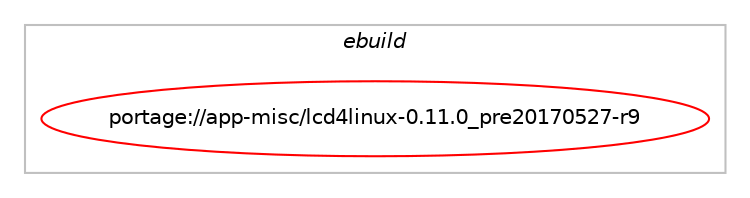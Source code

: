 digraph prolog {

# *************
# Graph options
# *************

newrank=true;
concentrate=true;
compound=true;
graph [rankdir=LR,fontname=Helvetica,fontsize=10,ranksep=1.5];#, ranksep=2.5, nodesep=0.2];
edge  [arrowhead=vee];
node  [fontname=Helvetica,fontsize=10];

# **********
# The ebuild
# **********

subgraph cluster_leftcol {
color=gray;
label=<<i>ebuild</i>>;
id [label="portage://app-misc/lcd4linux-0.11.0_pre20170527-r9", color=red, width=4, href="../app-misc/lcd4linux-0.11.0_pre20170527-r9.svg"];
}

# ****************
# The dependencies
# ****************

subgraph cluster_midcol {
color=gray;
label=<<i>dependencies</i>>;
subgraph cluster_compile {
fillcolor="#eeeeee";
style=filled;
label=<<i>compile</i>>;
# *** BEGIN UNKNOWN DEPENDENCY TYPE (TODO) ***
# id -> equal(use_conditional_group(positive,asterisk,portage://app-misc/lcd4linux-0.11.0_pre20170527-r9,[package_dependency(portage://app-misc/lcd4linux-0.11.0_pre20170527-r9,install,no,net-misc,asterisk,none,[,,],[],[])]))
# *** END UNKNOWN DEPENDENCY TYPE (TODO) ***

# *** BEGIN UNKNOWN DEPENDENCY TYPE (TODO) ***
# id -> equal(use_conditional_group(positive,dbus,portage://app-misc/lcd4linux-0.11.0_pre20170527-r9,[package_dependency(portage://app-misc/lcd4linux-0.11.0_pre20170527-r9,install,no,sys-apps,dbus,none,[,,],[],[])]))
# *** END UNKNOWN DEPENDENCY TYPE (TODO) ***

# *** BEGIN UNKNOWN DEPENDENCY TYPE (TODO) ***
# id -> equal(use_conditional_group(positive,gps,portage://app-misc/lcd4linux-0.11.0_pre20170527-r9,[package_dependency(portage://app-misc/lcd4linux-0.11.0_pre20170527-r9,install,no,dev-libs,nmeap,none,[,,],[],[])]))
# *** END UNKNOWN DEPENDENCY TYPE (TODO) ***

# *** BEGIN UNKNOWN DEPENDENCY TYPE (TODO) ***
# id -> equal(use_conditional_group(positive,hddtemp,portage://app-misc/lcd4linux-0.11.0_pre20170527-r9,[package_dependency(portage://app-misc/lcd4linux-0.11.0_pre20170527-r9,install,no,app-admin,hddtemp,none,[,,],[],[])]))
# *** END UNKNOWN DEPENDENCY TYPE (TODO) ***

# *** BEGIN UNKNOWN DEPENDENCY TYPE (TODO) ***
# id -> equal(use_conditional_group(positive,iconv,portage://app-misc/lcd4linux-0.11.0_pre20170527-r9,[package_dependency(portage://app-misc/lcd4linux-0.11.0_pre20170527-r9,install,no,virtual,libiconv,none,[,,],[],[])]))
# *** END UNKNOWN DEPENDENCY TYPE (TODO) ***

# *** BEGIN UNKNOWN DEPENDENCY TYPE (TODO) ***
# id -> equal(use_conditional_group(positive,lcd_devices_astusb,portage://app-misc/lcd4linux-0.11.0_pre20170527-r9,[package_dependency(portage://app-misc/lcd4linux-0.11.0_pre20170527-r9,install,no,virtual,libusb,none,[,,],[slot(0),equal],[])]))
# *** END UNKNOWN DEPENDENCY TYPE (TODO) ***

# *** BEGIN UNKNOWN DEPENDENCY TYPE (TODO) ***
# id -> equal(use_conditional_group(positive,lcd_devices_bwct,portage://app-misc/lcd4linux-0.11.0_pre20170527-r9,[package_dependency(portage://app-misc/lcd4linux-0.11.0_pre20170527-r9,install,no,virtual,libusb,none,[,,],[slot(0),equal],[])]))
# *** END UNKNOWN DEPENDENCY TYPE (TODO) ***

# *** BEGIN UNKNOWN DEPENDENCY TYPE (TODO) ***
# id -> equal(use_conditional_group(positive,lcd_devices_curses,portage://app-misc/lcd4linux-0.11.0_pre20170527-r9,[package_dependency(portage://app-misc/lcd4linux-0.11.0_pre20170527-r9,install,no,sys-libs,ncurses,none,[,,],[slot(0),equal],[])]))
# *** END UNKNOWN DEPENDENCY TYPE (TODO) ***

# *** BEGIN UNKNOWN DEPENDENCY TYPE (TODO) ***
# id -> equal(use_conditional_group(positive,lcd_devices_dpf,portage://app-misc/lcd4linux-0.11.0_pre20170527-r9,[package_dependency(portage://app-misc/lcd4linux-0.11.0_pre20170527-r9,install,no,virtual,libusb,none,[,,],[slot(0),equal],[])]))
# *** END UNKNOWN DEPENDENCY TYPE (TODO) ***

# *** BEGIN UNKNOWN DEPENDENCY TYPE (TODO) ***
# id -> equal(use_conditional_group(positive,lcd_devices_g15,portage://app-misc/lcd4linux-0.11.0_pre20170527-r9,[package_dependency(portage://app-misc/lcd4linux-0.11.0_pre20170527-r9,install,no,virtual,libusb,none,[,,],[slot(0),equal],[])]))
# *** END UNKNOWN DEPENDENCY TYPE (TODO) ***

# *** BEGIN UNKNOWN DEPENDENCY TYPE (TODO) ***
# id -> equal(use_conditional_group(positive,lcd_devices_glcd2usb,portage://app-misc/lcd4linux-0.11.0_pre20170527-r9,[package_dependency(portage://app-misc/lcd4linux-0.11.0_pre20170527-r9,install,no,virtual,libusb,none,[,,],[slot(0),equal],[])]))
# *** END UNKNOWN DEPENDENCY TYPE (TODO) ***

# *** BEGIN UNKNOWN DEPENDENCY TYPE (TODO) ***
# id -> equal(use_conditional_group(positive,lcd_devices_irlcd,portage://app-misc/lcd4linux-0.11.0_pre20170527-r9,[package_dependency(portage://app-misc/lcd4linux-0.11.0_pre20170527-r9,install,no,virtual,libusb,none,[,,],[slot(0),equal],[])]))
# *** END UNKNOWN DEPENDENCY TYPE (TODO) ***

# *** BEGIN UNKNOWN DEPENDENCY TYPE (TODO) ***
# id -> equal(use_conditional_group(positive,lcd_devices_lcd2usb,portage://app-misc/lcd4linux-0.11.0_pre20170527-r9,[package_dependency(portage://app-misc/lcd4linux-0.11.0_pre20170527-r9,install,no,virtual,libusb,none,[,,],[slot(0),equal],[])]))
# *** END UNKNOWN DEPENDENCY TYPE (TODO) ***

# *** BEGIN UNKNOWN DEPENDENCY TYPE (TODO) ***
# id -> equal(use_conditional_group(positive,lcd_devices_ledmatrix,portage://app-misc/lcd4linux-0.11.0_pre20170527-r9,[package_dependency(portage://app-misc/lcd4linux-0.11.0_pre20170527-r9,install,no,virtual,libusb,none,[,,],[slot(0),equal],[])]))
# *** END UNKNOWN DEPENDENCY TYPE (TODO) ***

# *** BEGIN UNKNOWN DEPENDENCY TYPE (TODO) ***
# id -> equal(use_conditional_group(positive,lcd_devices_luise,portage://app-misc/lcd4linux-0.11.0_pre20170527-r9,[package_dependency(portage://app-misc/lcd4linux-0.11.0_pre20170527-r9,install,no,dev-libs,luise,none,[,,],[],[]),package_dependency(portage://app-misc/lcd4linux-0.11.0_pre20170527-r9,install,no,virtual,libusb,none,[,,],[slot(0),equal],[])]))
# *** END UNKNOWN DEPENDENCY TYPE (TODO) ***

# *** BEGIN UNKNOWN DEPENDENCY TYPE (TODO) ***
# id -> equal(use_conditional_group(positive,lcd_devices_matrixorbitalgx,portage://app-misc/lcd4linux-0.11.0_pre20170527-r9,[package_dependency(portage://app-misc/lcd4linux-0.11.0_pre20170527-r9,install,no,virtual,libusb,none,[,,],[slot(0),equal],[])]))
# *** END UNKNOWN DEPENDENCY TYPE (TODO) ***

# *** BEGIN UNKNOWN DEPENDENCY TYPE (TODO) ***
# id -> equal(use_conditional_group(positive,lcd_devices_mdm166a,portage://app-misc/lcd4linux-0.11.0_pre20170527-r9,[package_dependency(portage://app-misc/lcd4linux-0.11.0_pre20170527-r9,install,no,virtual,libusb,none,[,,],[slot(0),equal],[])]))
# *** END UNKNOWN DEPENDENCY TYPE (TODO) ***

# *** BEGIN UNKNOWN DEPENDENCY TYPE (TODO) ***
# id -> equal(use_conditional_group(positive,lcd_devices_picolcd,portage://app-misc/lcd4linux-0.11.0_pre20170527-r9,[package_dependency(portage://app-misc/lcd4linux-0.11.0_pre20170527-r9,install,no,virtual,libusb,none,[,,],[slot(0),equal],[])]))
# *** END UNKNOWN DEPENDENCY TYPE (TODO) ***

# *** BEGIN UNKNOWN DEPENDENCY TYPE (TODO) ***
# id -> equal(use_conditional_group(positive,lcd_devices_picolcdgraphic,portage://app-misc/lcd4linux-0.11.0_pre20170527-r9,[package_dependency(portage://app-misc/lcd4linux-0.11.0_pre20170527-r9,install,no,virtual,libusb,none,[,,],[slot(0),equal],[])]))
# *** END UNKNOWN DEPENDENCY TYPE (TODO) ***

# *** BEGIN UNKNOWN DEPENDENCY TYPE (TODO) ***
# id -> equal(use_conditional_group(positive,lcd_devices_png,portage://app-misc/lcd4linux-0.11.0_pre20170527-r9,[package_dependency(portage://app-misc/lcd4linux-0.11.0_pre20170527-r9,install,no,media-libs,gd,none,[,,],[],[use(enable(png),none)]),package_dependency(portage://app-misc/lcd4linux-0.11.0_pre20170527-r9,install,no,media-libs,libpng,none,[,,],[slot(0),equal],[])]))
# *** END UNKNOWN DEPENDENCY TYPE (TODO) ***

# *** BEGIN UNKNOWN DEPENDENCY TYPE (TODO) ***
# id -> equal(use_conditional_group(positive,lcd_devices_ppm,portage://app-misc/lcd4linux-0.11.0_pre20170527-r9,[package_dependency(portage://app-misc/lcd4linux-0.11.0_pre20170527-r9,install,no,media-libs,gd,none,[,,],[],[])]))
# *** END UNKNOWN DEPENDENCY TYPE (TODO) ***

# *** BEGIN UNKNOWN DEPENDENCY TYPE (TODO) ***
# id -> equal(use_conditional_group(positive,lcd_devices_samsungspf,portage://app-misc/lcd4linux-0.11.0_pre20170527-r9,[package_dependency(portage://app-misc/lcd4linux-0.11.0_pre20170527-r9,install,no,virtual,libusb,none,[,,],[slot(0),equal],[])]))
# *** END UNKNOWN DEPENDENCY TYPE (TODO) ***

# *** BEGIN UNKNOWN DEPENDENCY TYPE (TODO) ***
# id -> equal(use_conditional_group(positive,lcd_devices_serdisplib,portage://app-misc/lcd4linux-0.11.0_pre20170527-r9,[package_dependency(portage://app-misc/lcd4linux-0.11.0_pre20170527-r9,install,no,dev-libs,serdisplib,none,[,,],[],[])]))
# *** END UNKNOWN DEPENDENCY TYPE (TODO) ***

# *** BEGIN UNKNOWN DEPENDENCY TYPE (TODO) ***
# id -> equal(use_conditional_group(positive,lcd_devices_shuttlevfd,portage://app-misc/lcd4linux-0.11.0_pre20170527-r9,[package_dependency(portage://app-misc/lcd4linux-0.11.0_pre20170527-r9,install,no,virtual,libusb,none,[,,],[slot(0),equal],[])]))
# *** END UNKNOWN DEPENDENCY TYPE (TODO) ***

# *** BEGIN UNKNOWN DEPENDENCY TYPE (TODO) ***
# id -> equal(use_conditional_group(positive,lcd_devices_trefon,portage://app-misc/lcd4linux-0.11.0_pre20170527-r9,[package_dependency(portage://app-misc/lcd4linux-0.11.0_pre20170527-r9,install,no,virtual,libusb,none,[,,],[slot(0),equal],[])]))
# *** END UNKNOWN DEPENDENCY TYPE (TODO) ***

# *** BEGIN UNKNOWN DEPENDENCY TYPE (TODO) ***
# id -> equal(use_conditional_group(positive,lcd_devices_ula200,portage://app-misc/lcd4linux-0.11.0_pre20170527-r9,[package_dependency(portage://app-misc/lcd4linux-0.11.0_pre20170527-r9,install,no,dev-embedded,libftdi,none,[,,],[slot(1),equal],[]),package_dependency(portage://app-misc/lcd4linux-0.11.0_pre20170527-r9,install,no,virtual,libusb,none,[,,],[slot(0),equal],[])]))
# *** END UNKNOWN DEPENDENCY TYPE (TODO) ***

# *** BEGIN UNKNOWN DEPENDENCY TYPE (TODO) ***
# id -> equal(use_conditional_group(positive,lcd_devices_usbhub,portage://app-misc/lcd4linux-0.11.0_pre20170527-r9,[package_dependency(portage://app-misc/lcd4linux-0.11.0_pre20170527-r9,install,no,virtual,libusb,none,[,,],[slot(0),equal],[])]))
# *** END UNKNOWN DEPENDENCY TYPE (TODO) ***

# *** BEGIN UNKNOWN DEPENDENCY TYPE (TODO) ***
# id -> equal(use_conditional_group(positive,lcd_devices_usblcd,portage://app-misc/lcd4linux-0.11.0_pre20170527-r9,[package_dependency(portage://app-misc/lcd4linux-0.11.0_pre20170527-r9,install,no,virtual,libusb,none,[,,],[slot(0),equal],[])]))
# *** END UNKNOWN DEPENDENCY TYPE (TODO) ***

# *** BEGIN UNKNOWN DEPENDENCY TYPE (TODO) ***
# id -> equal(use_conditional_group(positive,lcd_devices_vnc,portage://app-misc/lcd4linux-0.11.0_pre20170527-r9,[package_dependency(portage://app-misc/lcd4linux-0.11.0_pre20170527-r9,install,no,net-libs,libvncserver,none,[,,],[],[])]))
# *** END UNKNOWN DEPENDENCY TYPE (TODO) ***

# *** BEGIN UNKNOWN DEPENDENCY TYPE (TODO) ***
# id -> equal(use_conditional_group(positive,lcd_devices_x11,portage://app-misc/lcd4linux-0.11.0_pre20170527-r9,[package_dependency(portage://app-misc/lcd4linux-0.11.0_pre20170527-r9,install,no,x11-libs,libX11,none,[,,],[],[])]))
# *** END UNKNOWN DEPENDENCY TYPE (TODO) ***

# *** BEGIN UNKNOWN DEPENDENCY TYPE (TODO) ***
# id -> equal(use_conditional_group(positive,mpd,portage://app-misc/lcd4linux-0.11.0_pre20170527-r9,[package_dependency(portage://app-misc/lcd4linux-0.11.0_pre20170527-r9,install,no,media-libs,libmpd,none,[,,],[],[])]))
# *** END UNKNOWN DEPENDENCY TYPE (TODO) ***

# *** BEGIN UNKNOWN DEPENDENCY TYPE (TODO) ***
# id -> equal(use_conditional_group(positive,mpris-dbus,portage://app-misc/lcd4linux-0.11.0_pre20170527-r9,[package_dependency(portage://app-misc/lcd4linux-0.11.0_pre20170527-r9,install,no,sys-apps,dbus,none,[,,],[],[])]))
# *** END UNKNOWN DEPENDENCY TYPE (TODO) ***

# *** BEGIN UNKNOWN DEPENDENCY TYPE (TODO) ***
# id -> equal(use_conditional_group(positive,mysql,portage://app-misc/lcd4linux-0.11.0_pre20170527-r9,[package_dependency(portage://app-misc/lcd4linux-0.11.0_pre20170527-r9,install,no,dev-db,mysql-connector-c,none,[,,],[slot(0),equal],[])]))
# *** END UNKNOWN DEPENDENCY TYPE (TODO) ***

# *** BEGIN UNKNOWN DEPENDENCY TYPE (TODO) ***
# id -> equal(use_conditional_group(positive,python,portage://app-misc/lcd4linux-0.11.0_pre20170527-r9,[use_conditional_group(positive,python_single_target_python3_10,portage://app-misc/lcd4linux-0.11.0_pre20170527-r9,[package_dependency(portage://app-misc/lcd4linux-0.11.0_pre20170527-r9,install,no,dev-lang,python,none,[,,],[slot(3.10)],[])]),use_conditional_group(positive,python_single_target_python3_11,portage://app-misc/lcd4linux-0.11.0_pre20170527-r9,[package_dependency(portage://app-misc/lcd4linux-0.11.0_pre20170527-r9,install,no,dev-lang,python,none,[,,],[slot(3.11)],[])]),use_conditional_group(positive,python_single_target_python3_12,portage://app-misc/lcd4linux-0.11.0_pre20170527-r9,[package_dependency(portage://app-misc/lcd4linux-0.11.0_pre20170527-r9,install,no,dev-lang,python,none,[,,],[slot(3.12)],[])])]))
# *** END UNKNOWN DEPENDENCY TYPE (TODO) ***

# *** BEGIN UNKNOWN DEPENDENCY TYPE (TODO) ***
# id -> equal(use_conditional_group(positive,wireless,portage://app-misc/lcd4linux-0.11.0_pre20170527-r9,[any_of_group([package_dependency(portage://app-misc/lcd4linux-0.11.0_pre20170527-r9,install,no,net-wireless,iw,none,[,,],[],[]),package_dependency(portage://app-misc/lcd4linux-0.11.0_pre20170527-r9,install,no,net-wireless,wireless-tools,none,[,,],[],[])])]))
# *** END UNKNOWN DEPENDENCY TYPE (TODO) ***

}
subgraph cluster_compileandrun {
fillcolor="#eeeeee";
style=filled;
label=<<i>compile and run</i>>;
}
subgraph cluster_run {
fillcolor="#eeeeee";
style=filled;
label=<<i>run</i>>;
# *** BEGIN UNKNOWN DEPENDENCY TYPE (TODO) ***
# id -> equal(use_conditional_group(positive,asterisk,portage://app-misc/lcd4linux-0.11.0_pre20170527-r9,[package_dependency(portage://app-misc/lcd4linux-0.11.0_pre20170527-r9,run,no,net-misc,asterisk,none,[,,],[],[])]))
# *** END UNKNOWN DEPENDENCY TYPE (TODO) ***

# *** BEGIN UNKNOWN DEPENDENCY TYPE (TODO) ***
# id -> equal(use_conditional_group(positive,dbus,portage://app-misc/lcd4linux-0.11.0_pre20170527-r9,[package_dependency(portage://app-misc/lcd4linux-0.11.0_pre20170527-r9,run,no,sys-apps,dbus,none,[,,],[],[])]))
# *** END UNKNOWN DEPENDENCY TYPE (TODO) ***

# *** BEGIN UNKNOWN DEPENDENCY TYPE (TODO) ***
# id -> equal(use_conditional_group(positive,gps,portage://app-misc/lcd4linux-0.11.0_pre20170527-r9,[package_dependency(portage://app-misc/lcd4linux-0.11.0_pre20170527-r9,run,no,dev-libs,nmeap,none,[,,],[],[])]))
# *** END UNKNOWN DEPENDENCY TYPE (TODO) ***

# *** BEGIN UNKNOWN DEPENDENCY TYPE (TODO) ***
# id -> equal(use_conditional_group(positive,hddtemp,portage://app-misc/lcd4linux-0.11.0_pre20170527-r9,[package_dependency(portage://app-misc/lcd4linux-0.11.0_pre20170527-r9,run,no,app-admin,hddtemp,none,[,,],[],[])]))
# *** END UNKNOWN DEPENDENCY TYPE (TODO) ***

# *** BEGIN UNKNOWN DEPENDENCY TYPE (TODO) ***
# id -> equal(use_conditional_group(positive,iconv,portage://app-misc/lcd4linux-0.11.0_pre20170527-r9,[package_dependency(portage://app-misc/lcd4linux-0.11.0_pre20170527-r9,run,no,virtual,libiconv,none,[,,],[],[])]))
# *** END UNKNOWN DEPENDENCY TYPE (TODO) ***

# *** BEGIN UNKNOWN DEPENDENCY TYPE (TODO) ***
# id -> equal(use_conditional_group(positive,lcd_devices_astusb,portage://app-misc/lcd4linux-0.11.0_pre20170527-r9,[package_dependency(portage://app-misc/lcd4linux-0.11.0_pre20170527-r9,run,no,virtual,libusb,none,[,,],[slot(0),equal],[])]))
# *** END UNKNOWN DEPENDENCY TYPE (TODO) ***

# *** BEGIN UNKNOWN DEPENDENCY TYPE (TODO) ***
# id -> equal(use_conditional_group(positive,lcd_devices_bwct,portage://app-misc/lcd4linux-0.11.0_pre20170527-r9,[package_dependency(portage://app-misc/lcd4linux-0.11.0_pre20170527-r9,run,no,virtual,libusb,none,[,,],[slot(0),equal],[])]))
# *** END UNKNOWN DEPENDENCY TYPE (TODO) ***

# *** BEGIN UNKNOWN DEPENDENCY TYPE (TODO) ***
# id -> equal(use_conditional_group(positive,lcd_devices_curses,portage://app-misc/lcd4linux-0.11.0_pre20170527-r9,[package_dependency(portage://app-misc/lcd4linux-0.11.0_pre20170527-r9,run,no,sys-libs,ncurses,none,[,,],[slot(0),equal],[])]))
# *** END UNKNOWN DEPENDENCY TYPE (TODO) ***

# *** BEGIN UNKNOWN DEPENDENCY TYPE (TODO) ***
# id -> equal(use_conditional_group(positive,lcd_devices_dpf,portage://app-misc/lcd4linux-0.11.0_pre20170527-r9,[package_dependency(portage://app-misc/lcd4linux-0.11.0_pre20170527-r9,run,no,virtual,libusb,none,[,,],[slot(0),equal],[])]))
# *** END UNKNOWN DEPENDENCY TYPE (TODO) ***

# *** BEGIN UNKNOWN DEPENDENCY TYPE (TODO) ***
# id -> equal(use_conditional_group(positive,lcd_devices_g15,portage://app-misc/lcd4linux-0.11.0_pre20170527-r9,[package_dependency(portage://app-misc/lcd4linux-0.11.0_pre20170527-r9,run,no,virtual,libusb,none,[,,],[slot(0),equal],[])]))
# *** END UNKNOWN DEPENDENCY TYPE (TODO) ***

# *** BEGIN UNKNOWN DEPENDENCY TYPE (TODO) ***
# id -> equal(use_conditional_group(positive,lcd_devices_glcd2usb,portage://app-misc/lcd4linux-0.11.0_pre20170527-r9,[package_dependency(portage://app-misc/lcd4linux-0.11.0_pre20170527-r9,run,no,virtual,libusb,none,[,,],[slot(0),equal],[])]))
# *** END UNKNOWN DEPENDENCY TYPE (TODO) ***

# *** BEGIN UNKNOWN DEPENDENCY TYPE (TODO) ***
# id -> equal(use_conditional_group(positive,lcd_devices_irlcd,portage://app-misc/lcd4linux-0.11.0_pre20170527-r9,[package_dependency(portage://app-misc/lcd4linux-0.11.0_pre20170527-r9,run,no,virtual,libusb,none,[,,],[slot(0),equal],[])]))
# *** END UNKNOWN DEPENDENCY TYPE (TODO) ***

# *** BEGIN UNKNOWN DEPENDENCY TYPE (TODO) ***
# id -> equal(use_conditional_group(positive,lcd_devices_lcd2usb,portage://app-misc/lcd4linux-0.11.0_pre20170527-r9,[package_dependency(portage://app-misc/lcd4linux-0.11.0_pre20170527-r9,run,no,virtual,libusb,none,[,,],[slot(0),equal],[])]))
# *** END UNKNOWN DEPENDENCY TYPE (TODO) ***

# *** BEGIN UNKNOWN DEPENDENCY TYPE (TODO) ***
# id -> equal(use_conditional_group(positive,lcd_devices_ledmatrix,portage://app-misc/lcd4linux-0.11.0_pre20170527-r9,[package_dependency(portage://app-misc/lcd4linux-0.11.0_pre20170527-r9,run,no,virtual,libusb,none,[,,],[slot(0),equal],[])]))
# *** END UNKNOWN DEPENDENCY TYPE (TODO) ***

# *** BEGIN UNKNOWN DEPENDENCY TYPE (TODO) ***
# id -> equal(use_conditional_group(positive,lcd_devices_luise,portage://app-misc/lcd4linux-0.11.0_pre20170527-r9,[package_dependency(portage://app-misc/lcd4linux-0.11.0_pre20170527-r9,run,no,dev-libs,luise,none,[,,],[],[]),package_dependency(portage://app-misc/lcd4linux-0.11.0_pre20170527-r9,run,no,virtual,libusb,none,[,,],[slot(0),equal],[])]))
# *** END UNKNOWN DEPENDENCY TYPE (TODO) ***

# *** BEGIN UNKNOWN DEPENDENCY TYPE (TODO) ***
# id -> equal(use_conditional_group(positive,lcd_devices_matrixorbitalgx,portage://app-misc/lcd4linux-0.11.0_pre20170527-r9,[package_dependency(portage://app-misc/lcd4linux-0.11.0_pre20170527-r9,run,no,virtual,libusb,none,[,,],[slot(0),equal],[])]))
# *** END UNKNOWN DEPENDENCY TYPE (TODO) ***

# *** BEGIN UNKNOWN DEPENDENCY TYPE (TODO) ***
# id -> equal(use_conditional_group(positive,lcd_devices_mdm166a,portage://app-misc/lcd4linux-0.11.0_pre20170527-r9,[package_dependency(portage://app-misc/lcd4linux-0.11.0_pre20170527-r9,run,no,virtual,libusb,none,[,,],[slot(0),equal],[])]))
# *** END UNKNOWN DEPENDENCY TYPE (TODO) ***

# *** BEGIN UNKNOWN DEPENDENCY TYPE (TODO) ***
# id -> equal(use_conditional_group(positive,lcd_devices_picolcd,portage://app-misc/lcd4linux-0.11.0_pre20170527-r9,[package_dependency(portage://app-misc/lcd4linux-0.11.0_pre20170527-r9,run,no,virtual,libusb,none,[,,],[slot(0),equal],[])]))
# *** END UNKNOWN DEPENDENCY TYPE (TODO) ***

# *** BEGIN UNKNOWN DEPENDENCY TYPE (TODO) ***
# id -> equal(use_conditional_group(positive,lcd_devices_picolcdgraphic,portage://app-misc/lcd4linux-0.11.0_pre20170527-r9,[package_dependency(portage://app-misc/lcd4linux-0.11.0_pre20170527-r9,run,no,virtual,libusb,none,[,,],[slot(0),equal],[])]))
# *** END UNKNOWN DEPENDENCY TYPE (TODO) ***

# *** BEGIN UNKNOWN DEPENDENCY TYPE (TODO) ***
# id -> equal(use_conditional_group(positive,lcd_devices_png,portage://app-misc/lcd4linux-0.11.0_pre20170527-r9,[package_dependency(portage://app-misc/lcd4linux-0.11.0_pre20170527-r9,run,no,media-libs,gd,none,[,,],[],[use(enable(png),none)]),package_dependency(portage://app-misc/lcd4linux-0.11.0_pre20170527-r9,run,no,media-libs,libpng,none,[,,],[slot(0),equal],[])]))
# *** END UNKNOWN DEPENDENCY TYPE (TODO) ***

# *** BEGIN UNKNOWN DEPENDENCY TYPE (TODO) ***
# id -> equal(use_conditional_group(positive,lcd_devices_ppm,portage://app-misc/lcd4linux-0.11.0_pre20170527-r9,[package_dependency(portage://app-misc/lcd4linux-0.11.0_pre20170527-r9,run,no,media-libs,gd,none,[,,],[],[])]))
# *** END UNKNOWN DEPENDENCY TYPE (TODO) ***

# *** BEGIN UNKNOWN DEPENDENCY TYPE (TODO) ***
# id -> equal(use_conditional_group(positive,lcd_devices_samsungspf,portage://app-misc/lcd4linux-0.11.0_pre20170527-r9,[package_dependency(portage://app-misc/lcd4linux-0.11.0_pre20170527-r9,run,no,virtual,libusb,none,[,,],[slot(0),equal],[])]))
# *** END UNKNOWN DEPENDENCY TYPE (TODO) ***

# *** BEGIN UNKNOWN DEPENDENCY TYPE (TODO) ***
# id -> equal(use_conditional_group(positive,lcd_devices_serdisplib,portage://app-misc/lcd4linux-0.11.0_pre20170527-r9,[package_dependency(portage://app-misc/lcd4linux-0.11.0_pre20170527-r9,run,no,dev-libs,serdisplib,none,[,,],[],[])]))
# *** END UNKNOWN DEPENDENCY TYPE (TODO) ***

# *** BEGIN UNKNOWN DEPENDENCY TYPE (TODO) ***
# id -> equal(use_conditional_group(positive,lcd_devices_shuttlevfd,portage://app-misc/lcd4linux-0.11.0_pre20170527-r9,[package_dependency(portage://app-misc/lcd4linux-0.11.0_pre20170527-r9,run,no,virtual,libusb,none,[,,],[slot(0),equal],[])]))
# *** END UNKNOWN DEPENDENCY TYPE (TODO) ***

# *** BEGIN UNKNOWN DEPENDENCY TYPE (TODO) ***
# id -> equal(use_conditional_group(positive,lcd_devices_trefon,portage://app-misc/lcd4linux-0.11.0_pre20170527-r9,[package_dependency(portage://app-misc/lcd4linux-0.11.0_pre20170527-r9,run,no,virtual,libusb,none,[,,],[slot(0),equal],[])]))
# *** END UNKNOWN DEPENDENCY TYPE (TODO) ***

# *** BEGIN UNKNOWN DEPENDENCY TYPE (TODO) ***
# id -> equal(use_conditional_group(positive,lcd_devices_ula200,portage://app-misc/lcd4linux-0.11.0_pre20170527-r9,[package_dependency(portage://app-misc/lcd4linux-0.11.0_pre20170527-r9,run,no,dev-embedded,libftdi,none,[,,],[slot(1),equal],[]),package_dependency(portage://app-misc/lcd4linux-0.11.0_pre20170527-r9,run,no,virtual,libusb,none,[,,],[slot(0),equal],[])]))
# *** END UNKNOWN DEPENDENCY TYPE (TODO) ***

# *** BEGIN UNKNOWN DEPENDENCY TYPE (TODO) ***
# id -> equal(use_conditional_group(positive,lcd_devices_usbhub,portage://app-misc/lcd4linux-0.11.0_pre20170527-r9,[package_dependency(portage://app-misc/lcd4linux-0.11.0_pre20170527-r9,run,no,virtual,libusb,none,[,,],[slot(0),equal],[])]))
# *** END UNKNOWN DEPENDENCY TYPE (TODO) ***

# *** BEGIN UNKNOWN DEPENDENCY TYPE (TODO) ***
# id -> equal(use_conditional_group(positive,lcd_devices_usblcd,portage://app-misc/lcd4linux-0.11.0_pre20170527-r9,[package_dependency(portage://app-misc/lcd4linux-0.11.0_pre20170527-r9,run,no,virtual,libusb,none,[,,],[slot(0),equal],[])]))
# *** END UNKNOWN DEPENDENCY TYPE (TODO) ***

# *** BEGIN UNKNOWN DEPENDENCY TYPE (TODO) ***
# id -> equal(use_conditional_group(positive,lcd_devices_vnc,portage://app-misc/lcd4linux-0.11.0_pre20170527-r9,[package_dependency(portage://app-misc/lcd4linux-0.11.0_pre20170527-r9,run,no,net-libs,libvncserver,none,[,,],[],[])]))
# *** END UNKNOWN DEPENDENCY TYPE (TODO) ***

# *** BEGIN UNKNOWN DEPENDENCY TYPE (TODO) ***
# id -> equal(use_conditional_group(positive,lcd_devices_x11,portage://app-misc/lcd4linux-0.11.0_pre20170527-r9,[package_dependency(portage://app-misc/lcd4linux-0.11.0_pre20170527-r9,run,no,x11-libs,libX11,none,[,,],[],[])]))
# *** END UNKNOWN DEPENDENCY TYPE (TODO) ***

# *** BEGIN UNKNOWN DEPENDENCY TYPE (TODO) ***
# id -> equal(use_conditional_group(positive,mpd,portage://app-misc/lcd4linux-0.11.0_pre20170527-r9,[package_dependency(portage://app-misc/lcd4linux-0.11.0_pre20170527-r9,run,no,media-libs,libmpd,none,[,,],[],[])]))
# *** END UNKNOWN DEPENDENCY TYPE (TODO) ***

# *** BEGIN UNKNOWN DEPENDENCY TYPE (TODO) ***
# id -> equal(use_conditional_group(positive,mpris-dbus,portage://app-misc/lcd4linux-0.11.0_pre20170527-r9,[package_dependency(portage://app-misc/lcd4linux-0.11.0_pre20170527-r9,run,no,sys-apps,dbus,none,[,,],[],[])]))
# *** END UNKNOWN DEPENDENCY TYPE (TODO) ***

# *** BEGIN UNKNOWN DEPENDENCY TYPE (TODO) ***
# id -> equal(use_conditional_group(positive,mysql,portage://app-misc/lcd4linux-0.11.0_pre20170527-r9,[package_dependency(portage://app-misc/lcd4linux-0.11.0_pre20170527-r9,run,no,dev-db,mysql-connector-c,none,[,,],[slot(0),equal],[])]))
# *** END UNKNOWN DEPENDENCY TYPE (TODO) ***

# *** BEGIN UNKNOWN DEPENDENCY TYPE (TODO) ***
# id -> equal(use_conditional_group(positive,python,portage://app-misc/lcd4linux-0.11.0_pre20170527-r9,[use_conditional_group(positive,python_single_target_python3_10,portage://app-misc/lcd4linux-0.11.0_pre20170527-r9,[package_dependency(portage://app-misc/lcd4linux-0.11.0_pre20170527-r9,run,no,dev-lang,python,none,[,,],[slot(3.10)],[])]),use_conditional_group(positive,python_single_target_python3_11,portage://app-misc/lcd4linux-0.11.0_pre20170527-r9,[package_dependency(portage://app-misc/lcd4linux-0.11.0_pre20170527-r9,run,no,dev-lang,python,none,[,,],[slot(3.11)],[])]),use_conditional_group(positive,python_single_target_python3_12,portage://app-misc/lcd4linux-0.11.0_pre20170527-r9,[package_dependency(portage://app-misc/lcd4linux-0.11.0_pre20170527-r9,run,no,dev-lang,python,none,[,,],[slot(3.12)],[])])]))
# *** END UNKNOWN DEPENDENCY TYPE (TODO) ***

# *** BEGIN UNKNOWN DEPENDENCY TYPE (TODO) ***
# id -> equal(use_conditional_group(positive,wireless,portage://app-misc/lcd4linux-0.11.0_pre20170527-r9,[any_of_group([package_dependency(portage://app-misc/lcd4linux-0.11.0_pre20170527-r9,run,no,net-wireless,iw,none,[,,],[],[]),package_dependency(portage://app-misc/lcd4linux-0.11.0_pre20170527-r9,run,no,net-wireless,wireless-tools,none,[,,],[],[])])]))
# *** END UNKNOWN DEPENDENCY TYPE (TODO) ***

}
}

# **************
# The candidates
# **************

subgraph cluster_choices {
rank=same;
color=gray;
label=<<i>candidates</i>>;

}

}
